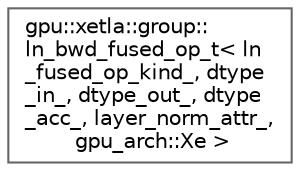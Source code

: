 digraph "Graphical Class Hierarchy"
{
 // LATEX_PDF_SIZE
  bgcolor="transparent";
  edge [fontname=Helvetica,fontsize=10,labelfontname=Helvetica,labelfontsize=10];
  node [fontname=Helvetica,fontsize=10,shape=box,height=0.2,width=0.4];
  rankdir="LR";
  Node0 [id="Node000000",label="gpu::xetla::group::\lln_bwd_fused_op_t\< ln\l_fused_op_kind_, dtype\l_in_, dtype_out_, dtype\l_acc_, layer_norm_attr_,\l gpu_arch::Xe \>",height=0.2,width=0.4,color="grey40", fillcolor="white", style="filled",URL="$structgpu_1_1xetla_1_1group_1_1ln__bwd__fused__op__t_3_01ln__fused__op__kind___00_01dtype__in___b59b7c4dd4da8b28b7c493261d10e46c.html",tooltip=" "];
}
